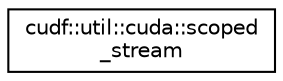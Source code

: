 digraph "Graphical Class Hierarchy"
{
  edge [fontname="Helvetica",fontsize="10",labelfontname="Helvetica",labelfontsize="10"];
  node [fontname="Helvetica",fontsize="10",shape=record];
  rankdir="LR";
  Node0 [label="cudf::util::cuda::scoped\l_stream",height=0.2,width=0.4,color="black", fillcolor="white", style="filled",URL="$structcudf_1_1util_1_1cuda_1_1scoped__stream.html"];
}
